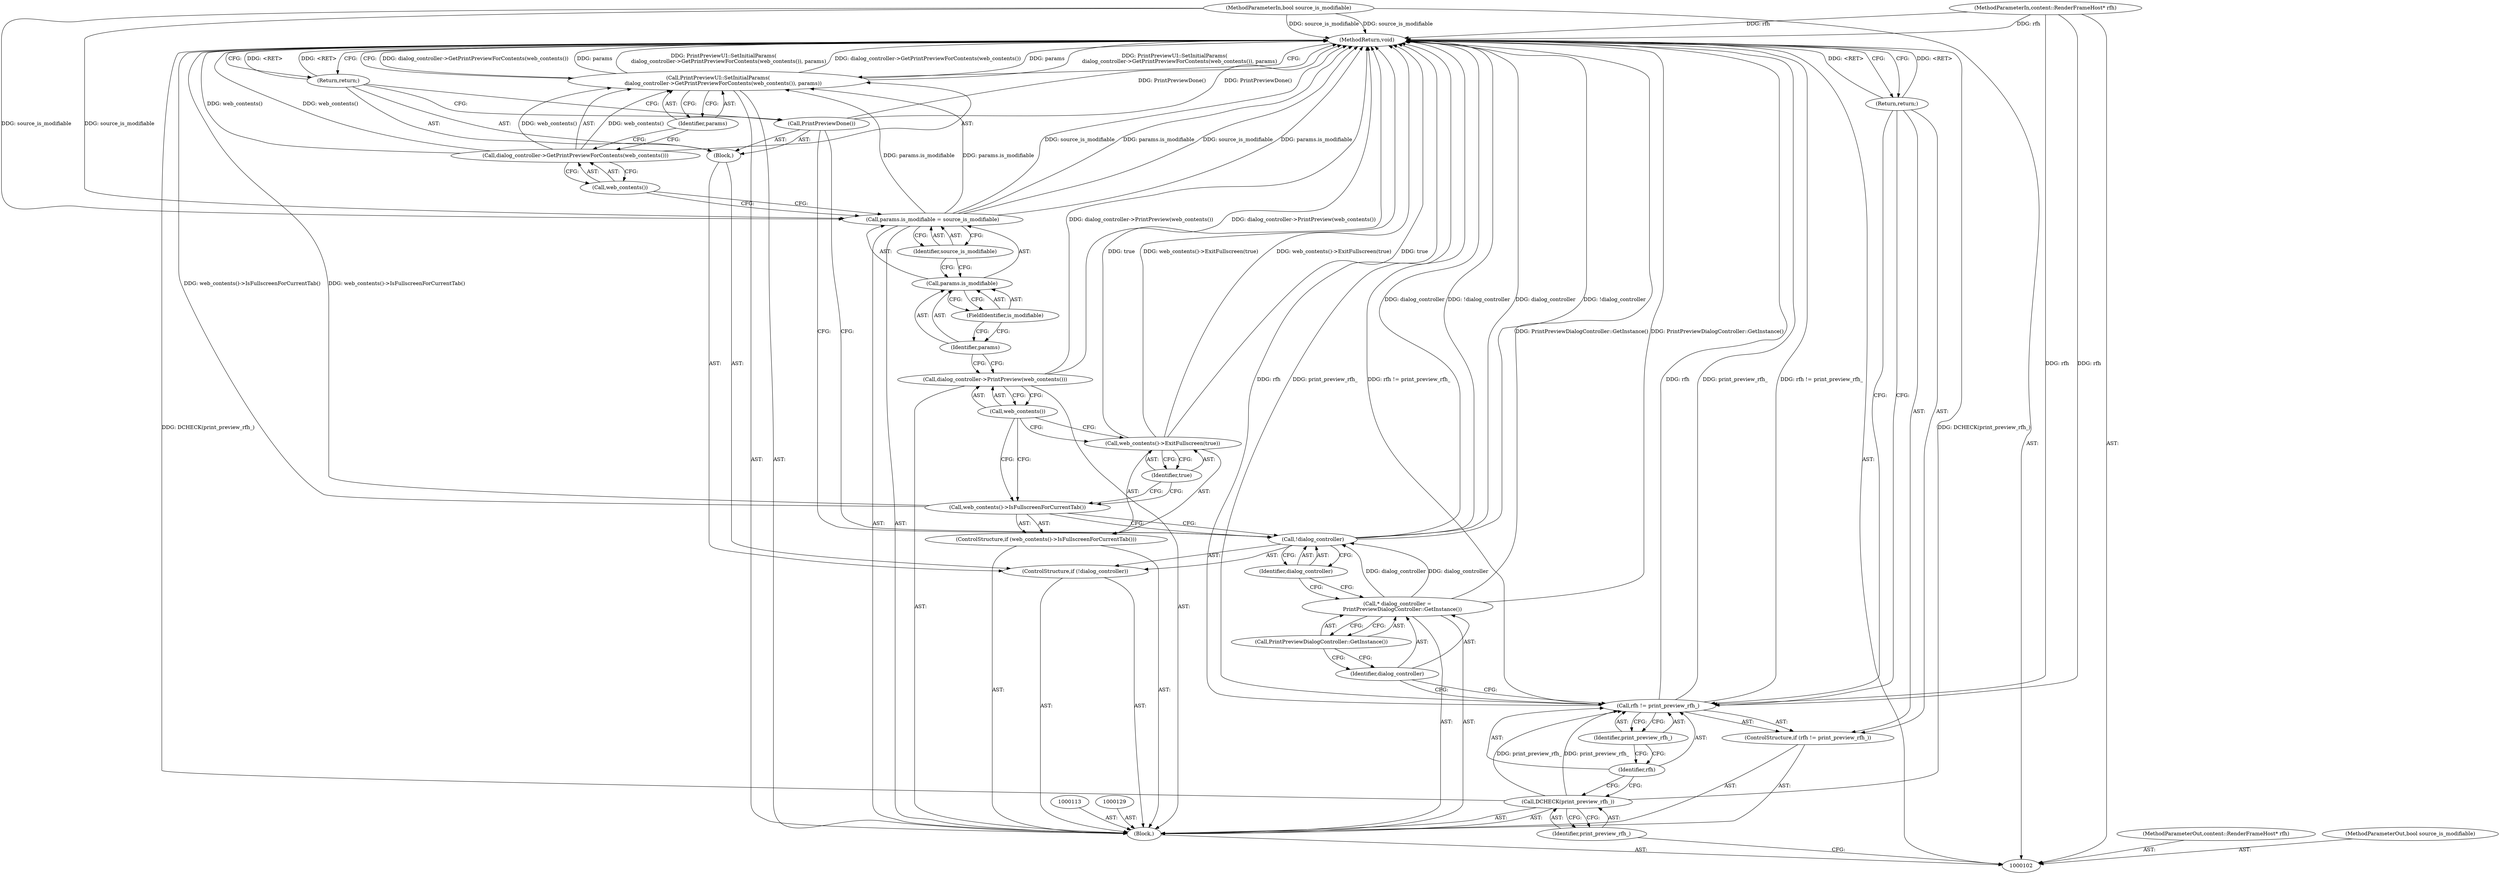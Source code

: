 digraph "0_Chrome_0720b02e4f303ea6b114d4ae9453e3a7ff55f8dc_0" {
"1000139" [label="(MethodReturn,void)"];
"1000103" [label="(MethodParameterIn,content::RenderFrameHost* rfh)"];
"1000199" [label="(MethodParameterOut,content::RenderFrameHost* rfh)"];
"1000121" [label="(Call,PrintPreviewDone())"];
"1000122" [label="(Return,return;)"];
"1000123" [label="(ControlStructure,if (web_contents()->IsFullscreenForCurrentTab()))"];
"1000124" [label="(Call,web_contents()->IsFullscreenForCurrentTab())"];
"1000126" [label="(Identifier,true)"];
"1000125" [label="(Call,web_contents()->ExitFullscreen(true))"];
"1000127" [label="(Call,dialog_controller->PrintPreview(web_contents()))"];
"1000128" [label="(Call,web_contents())"];
"1000104" [label="(MethodParameterIn,bool source_is_modifiable)"];
"1000200" [label="(MethodParameterOut,bool source_is_modifiable)"];
"1000105" [label="(Block,)"];
"1000133" [label="(FieldIdentifier,is_modifiable)"];
"1000134" [label="(Identifier,source_is_modifiable)"];
"1000130" [label="(Call,params.is_modifiable = source_is_modifiable)"];
"1000131" [label="(Call,params.is_modifiable)"];
"1000132" [label="(Identifier,params)"];
"1000135" [label="(Call,PrintPreviewUI::SetInitialParams(\n      dialog_controller->GetPrintPreviewForContents(web_contents()), params))"];
"1000137" [label="(Call,web_contents())"];
"1000136" [label="(Call,dialog_controller->GetPrintPreviewForContents(web_contents()))"];
"1000138" [label="(Identifier,params)"];
"1000106" [label="(Call,DCHECK(print_preview_rfh_))"];
"1000107" [label="(Identifier,print_preview_rfh_)"];
"1000111" [label="(Identifier,print_preview_rfh_)"];
"1000108" [label="(ControlStructure,if (rfh != print_preview_rfh_))"];
"1000109" [label="(Call,rfh != print_preview_rfh_)"];
"1000110" [label="(Identifier,rfh)"];
"1000112" [label="(Return,return;)"];
"1000114" [label="(Call,* dialog_controller =\n      PrintPreviewDialogController::GetInstance())"];
"1000115" [label="(Identifier,dialog_controller)"];
"1000116" [label="(Call,PrintPreviewDialogController::GetInstance())"];
"1000117" [label="(ControlStructure,if (!dialog_controller))"];
"1000120" [label="(Block,)"];
"1000118" [label="(Call,!dialog_controller)"];
"1000119" [label="(Identifier,dialog_controller)"];
"1000139" -> "1000102"  [label="AST: "];
"1000139" -> "1000112"  [label="CFG: "];
"1000139" -> "1000122"  [label="CFG: "];
"1000139" -> "1000135"  [label="CFG: "];
"1000122" -> "1000139"  [label="DDG: <RET>"];
"1000125" -> "1000139"  [label="DDG: web_contents()->ExitFullscreen(true)"];
"1000125" -> "1000139"  [label="DDG: true"];
"1000104" -> "1000139"  [label="DDG: source_is_modifiable"];
"1000121" -> "1000139"  [label="DDG: PrintPreviewDone()"];
"1000127" -> "1000139"  [label="DDG: dialog_controller->PrintPreview(web_contents())"];
"1000118" -> "1000139"  [label="DDG: !dialog_controller"];
"1000118" -> "1000139"  [label="DDG: dialog_controller"];
"1000135" -> "1000139"  [label="DDG: dialog_controller->GetPrintPreviewForContents(web_contents())"];
"1000135" -> "1000139"  [label="DDG: params"];
"1000135" -> "1000139"  [label="DDG: PrintPreviewUI::SetInitialParams(\n      dialog_controller->GetPrintPreviewForContents(web_contents()), params)"];
"1000103" -> "1000139"  [label="DDG: rfh"];
"1000130" -> "1000139"  [label="DDG: source_is_modifiable"];
"1000130" -> "1000139"  [label="DDG: params.is_modifiable"];
"1000109" -> "1000139"  [label="DDG: rfh"];
"1000109" -> "1000139"  [label="DDG: print_preview_rfh_"];
"1000109" -> "1000139"  [label="DDG: rfh != print_preview_rfh_"];
"1000114" -> "1000139"  [label="DDG: PrintPreviewDialogController::GetInstance()"];
"1000136" -> "1000139"  [label="DDG: web_contents()"];
"1000106" -> "1000139"  [label="DDG: DCHECK(print_preview_rfh_)"];
"1000124" -> "1000139"  [label="DDG: web_contents()->IsFullscreenForCurrentTab()"];
"1000112" -> "1000139"  [label="DDG: <RET>"];
"1000103" -> "1000102"  [label="AST: "];
"1000103" -> "1000139"  [label="DDG: rfh"];
"1000103" -> "1000109"  [label="DDG: rfh"];
"1000199" -> "1000102"  [label="AST: "];
"1000121" -> "1000120"  [label="AST: "];
"1000121" -> "1000118"  [label="CFG: "];
"1000122" -> "1000121"  [label="CFG: "];
"1000121" -> "1000139"  [label="DDG: PrintPreviewDone()"];
"1000122" -> "1000120"  [label="AST: "];
"1000122" -> "1000121"  [label="CFG: "];
"1000139" -> "1000122"  [label="CFG: "];
"1000122" -> "1000139"  [label="DDG: <RET>"];
"1000123" -> "1000105"  [label="AST: "];
"1000124" -> "1000123"  [label="AST: "];
"1000125" -> "1000123"  [label="AST: "];
"1000124" -> "1000123"  [label="AST: "];
"1000124" -> "1000118"  [label="CFG: "];
"1000126" -> "1000124"  [label="CFG: "];
"1000128" -> "1000124"  [label="CFG: "];
"1000124" -> "1000139"  [label="DDG: web_contents()->IsFullscreenForCurrentTab()"];
"1000126" -> "1000125"  [label="AST: "];
"1000126" -> "1000124"  [label="CFG: "];
"1000125" -> "1000126"  [label="CFG: "];
"1000125" -> "1000123"  [label="AST: "];
"1000125" -> "1000126"  [label="CFG: "];
"1000126" -> "1000125"  [label="AST: "];
"1000128" -> "1000125"  [label="CFG: "];
"1000125" -> "1000139"  [label="DDG: web_contents()->ExitFullscreen(true)"];
"1000125" -> "1000139"  [label="DDG: true"];
"1000127" -> "1000105"  [label="AST: "];
"1000127" -> "1000128"  [label="CFG: "];
"1000128" -> "1000127"  [label="AST: "];
"1000132" -> "1000127"  [label="CFG: "];
"1000127" -> "1000139"  [label="DDG: dialog_controller->PrintPreview(web_contents())"];
"1000128" -> "1000127"  [label="AST: "];
"1000128" -> "1000125"  [label="CFG: "];
"1000128" -> "1000124"  [label="CFG: "];
"1000127" -> "1000128"  [label="CFG: "];
"1000104" -> "1000102"  [label="AST: "];
"1000104" -> "1000139"  [label="DDG: source_is_modifiable"];
"1000104" -> "1000130"  [label="DDG: source_is_modifiable"];
"1000200" -> "1000102"  [label="AST: "];
"1000105" -> "1000102"  [label="AST: "];
"1000106" -> "1000105"  [label="AST: "];
"1000108" -> "1000105"  [label="AST: "];
"1000113" -> "1000105"  [label="AST: "];
"1000114" -> "1000105"  [label="AST: "];
"1000117" -> "1000105"  [label="AST: "];
"1000123" -> "1000105"  [label="AST: "];
"1000127" -> "1000105"  [label="AST: "];
"1000129" -> "1000105"  [label="AST: "];
"1000130" -> "1000105"  [label="AST: "];
"1000135" -> "1000105"  [label="AST: "];
"1000133" -> "1000131"  [label="AST: "];
"1000133" -> "1000132"  [label="CFG: "];
"1000131" -> "1000133"  [label="CFG: "];
"1000134" -> "1000130"  [label="AST: "];
"1000134" -> "1000131"  [label="CFG: "];
"1000130" -> "1000134"  [label="CFG: "];
"1000130" -> "1000105"  [label="AST: "];
"1000130" -> "1000134"  [label="CFG: "];
"1000131" -> "1000130"  [label="AST: "];
"1000134" -> "1000130"  [label="AST: "];
"1000137" -> "1000130"  [label="CFG: "];
"1000130" -> "1000139"  [label="DDG: source_is_modifiable"];
"1000130" -> "1000139"  [label="DDG: params.is_modifiable"];
"1000104" -> "1000130"  [label="DDG: source_is_modifiable"];
"1000130" -> "1000135"  [label="DDG: params.is_modifiable"];
"1000131" -> "1000130"  [label="AST: "];
"1000131" -> "1000133"  [label="CFG: "];
"1000132" -> "1000131"  [label="AST: "];
"1000133" -> "1000131"  [label="AST: "];
"1000134" -> "1000131"  [label="CFG: "];
"1000132" -> "1000131"  [label="AST: "];
"1000132" -> "1000127"  [label="CFG: "];
"1000133" -> "1000132"  [label="CFG: "];
"1000135" -> "1000105"  [label="AST: "];
"1000135" -> "1000138"  [label="CFG: "];
"1000136" -> "1000135"  [label="AST: "];
"1000138" -> "1000135"  [label="AST: "];
"1000139" -> "1000135"  [label="CFG: "];
"1000135" -> "1000139"  [label="DDG: dialog_controller->GetPrintPreviewForContents(web_contents())"];
"1000135" -> "1000139"  [label="DDG: params"];
"1000135" -> "1000139"  [label="DDG: PrintPreviewUI::SetInitialParams(\n      dialog_controller->GetPrintPreviewForContents(web_contents()), params)"];
"1000136" -> "1000135"  [label="DDG: web_contents()"];
"1000130" -> "1000135"  [label="DDG: params.is_modifiable"];
"1000137" -> "1000136"  [label="AST: "];
"1000137" -> "1000130"  [label="CFG: "];
"1000136" -> "1000137"  [label="CFG: "];
"1000136" -> "1000135"  [label="AST: "];
"1000136" -> "1000137"  [label="CFG: "];
"1000137" -> "1000136"  [label="AST: "];
"1000138" -> "1000136"  [label="CFG: "];
"1000136" -> "1000139"  [label="DDG: web_contents()"];
"1000136" -> "1000135"  [label="DDG: web_contents()"];
"1000138" -> "1000135"  [label="AST: "];
"1000138" -> "1000136"  [label="CFG: "];
"1000135" -> "1000138"  [label="CFG: "];
"1000106" -> "1000105"  [label="AST: "];
"1000106" -> "1000107"  [label="CFG: "];
"1000107" -> "1000106"  [label="AST: "];
"1000110" -> "1000106"  [label="CFG: "];
"1000106" -> "1000139"  [label="DDG: DCHECK(print_preview_rfh_)"];
"1000106" -> "1000109"  [label="DDG: print_preview_rfh_"];
"1000107" -> "1000106"  [label="AST: "];
"1000107" -> "1000102"  [label="CFG: "];
"1000106" -> "1000107"  [label="CFG: "];
"1000111" -> "1000109"  [label="AST: "];
"1000111" -> "1000110"  [label="CFG: "];
"1000109" -> "1000111"  [label="CFG: "];
"1000108" -> "1000105"  [label="AST: "];
"1000109" -> "1000108"  [label="AST: "];
"1000112" -> "1000108"  [label="AST: "];
"1000109" -> "1000108"  [label="AST: "];
"1000109" -> "1000111"  [label="CFG: "];
"1000110" -> "1000109"  [label="AST: "];
"1000111" -> "1000109"  [label="AST: "];
"1000112" -> "1000109"  [label="CFG: "];
"1000115" -> "1000109"  [label="CFG: "];
"1000109" -> "1000139"  [label="DDG: rfh"];
"1000109" -> "1000139"  [label="DDG: print_preview_rfh_"];
"1000109" -> "1000139"  [label="DDG: rfh != print_preview_rfh_"];
"1000103" -> "1000109"  [label="DDG: rfh"];
"1000106" -> "1000109"  [label="DDG: print_preview_rfh_"];
"1000110" -> "1000109"  [label="AST: "];
"1000110" -> "1000106"  [label="CFG: "];
"1000111" -> "1000110"  [label="CFG: "];
"1000112" -> "1000108"  [label="AST: "];
"1000112" -> "1000109"  [label="CFG: "];
"1000139" -> "1000112"  [label="CFG: "];
"1000112" -> "1000139"  [label="DDG: <RET>"];
"1000114" -> "1000105"  [label="AST: "];
"1000114" -> "1000116"  [label="CFG: "];
"1000115" -> "1000114"  [label="AST: "];
"1000116" -> "1000114"  [label="AST: "];
"1000119" -> "1000114"  [label="CFG: "];
"1000114" -> "1000139"  [label="DDG: PrintPreviewDialogController::GetInstance()"];
"1000114" -> "1000118"  [label="DDG: dialog_controller"];
"1000115" -> "1000114"  [label="AST: "];
"1000115" -> "1000109"  [label="CFG: "];
"1000116" -> "1000115"  [label="CFG: "];
"1000116" -> "1000114"  [label="AST: "];
"1000116" -> "1000115"  [label="CFG: "];
"1000114" -> "1000116"  [label="CFG: "];
"1000117" -> "1000105"  [label="AST: "];
"1000118" -> "1000117"  [label="AST: "];
"1000120" -> "1000117"  [label="AST: "];
"1000120" -> "1000117"  [label="AST: "];
"1000121" -> "1000120"  [label="AST: "];
"1000122" -> "1000120"  [label="AST: "];
"1000118" -> "1000117"  [label="AST: "];
"1000118" -> "1000119"  [label="CFG: "];
"1000119" -> "1000118"  [label="AST: "];
"1000121" -> "1000118"  [label="CFG: "];
"1000124" -> "1000118"  [label="CFG: "];
"1000118" -> "1000139"  [label="DDG: !dialog_controller"];
"1000118" -> "1000139"  [label="DDG: dialog_controller"];
"1000114" -> "1000118"  [label="DDG: dialog_controller"];
"1000119" -> "1000118"  [label="AST: "];
"1000119" -> "1000114"  [label="CFG: "];
"1000118" -> "1000119"  [label="CFG: "];
}
